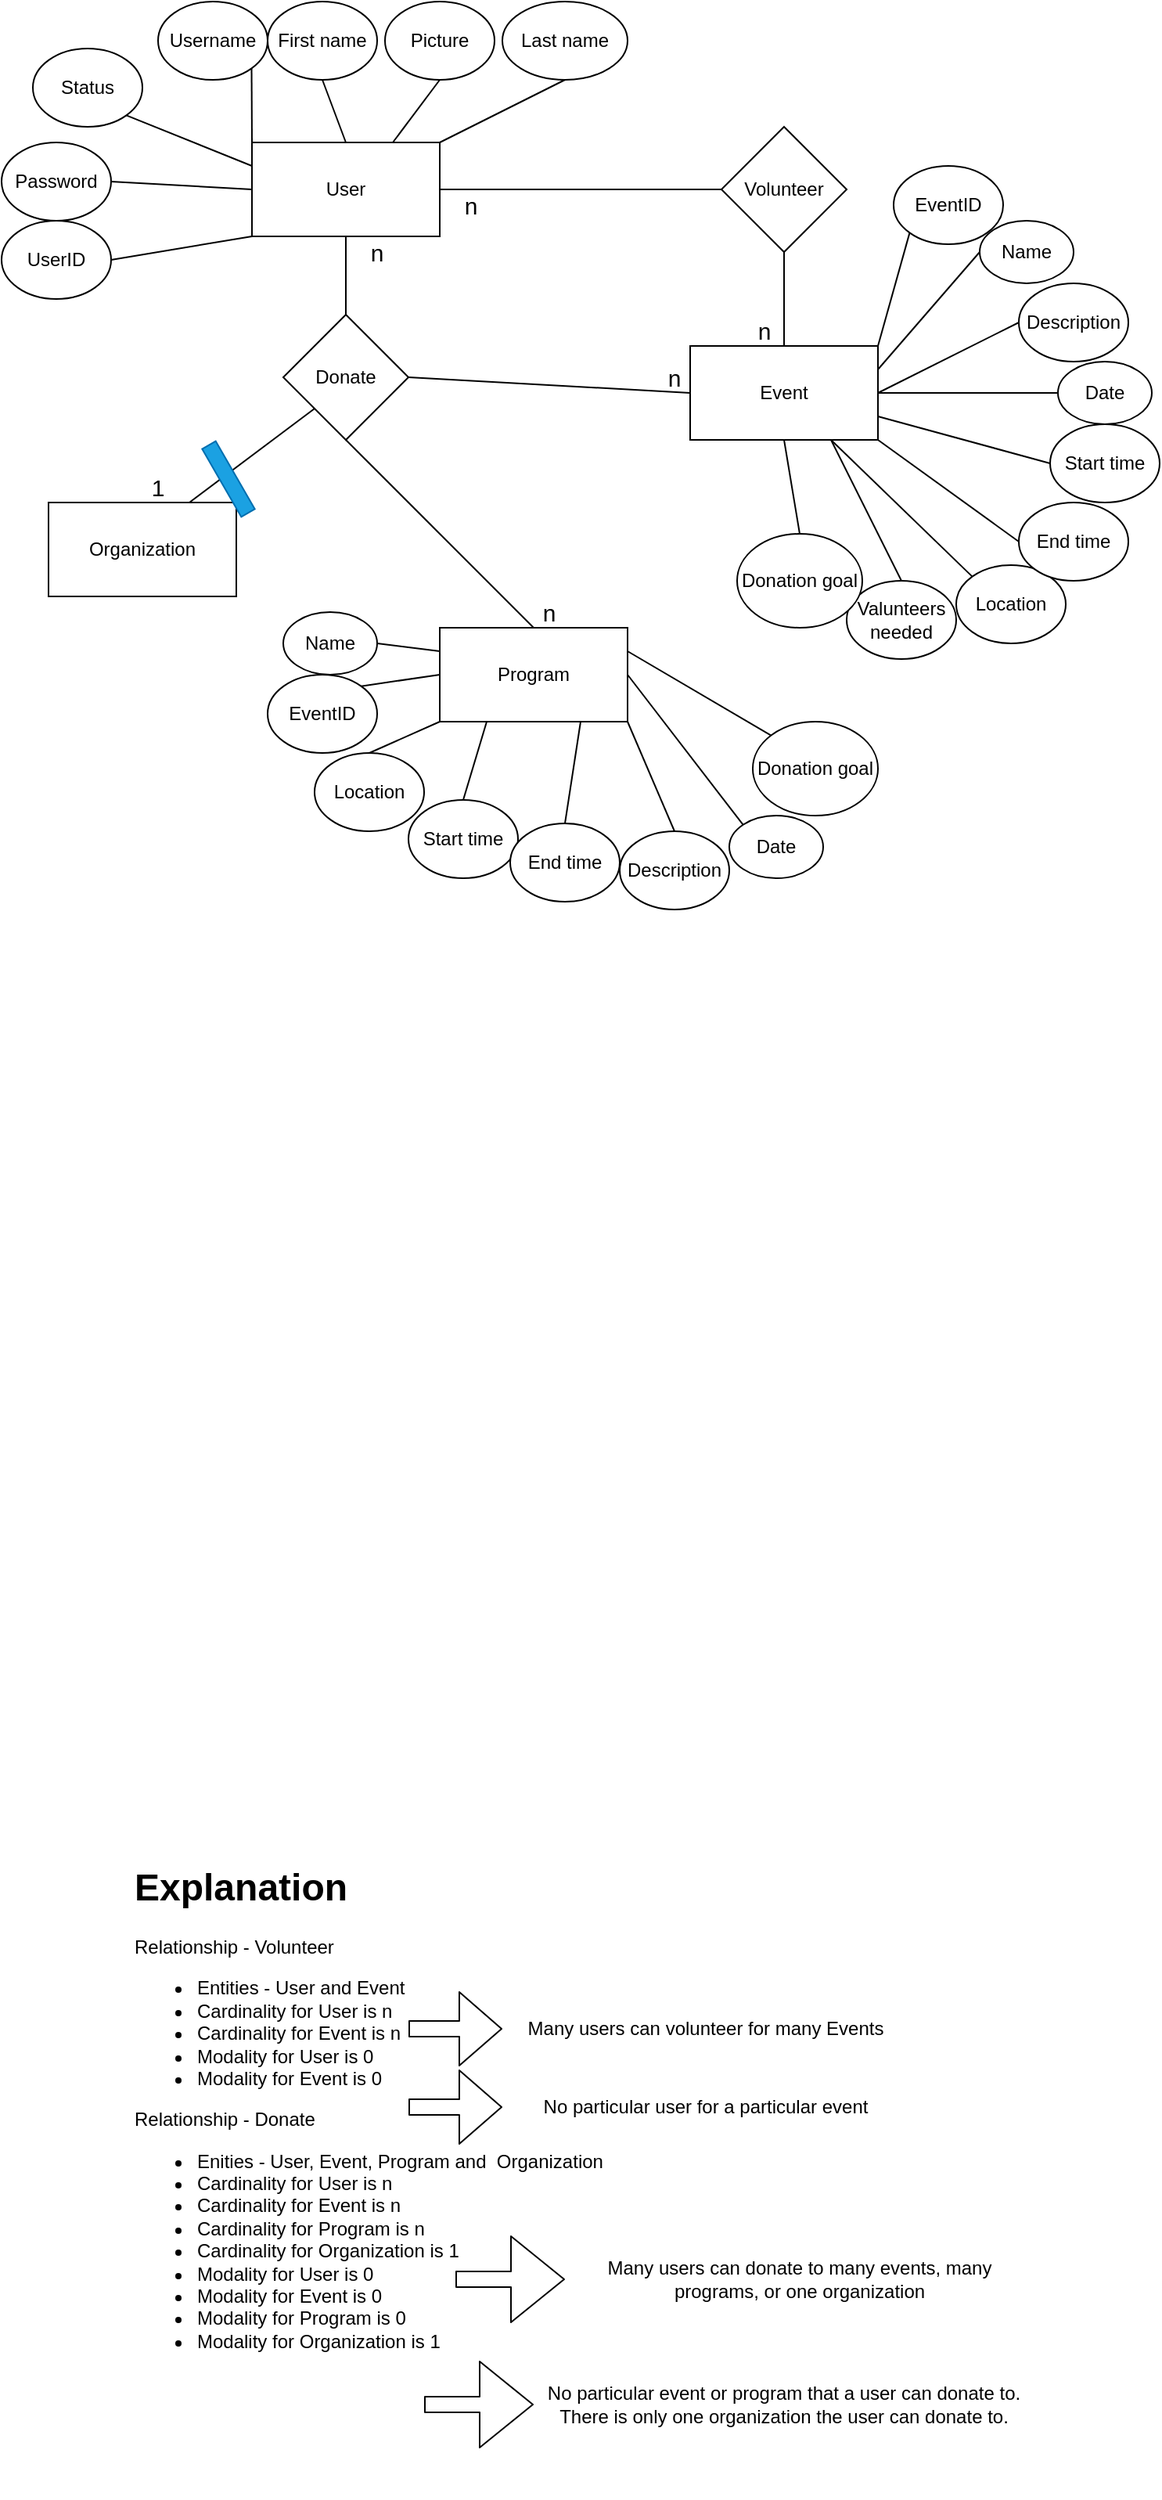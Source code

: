 <mxfile>
    <diagram name="Page-1" id="0783ab3e-0a74-02c8-0abd-f7b4e66b4bec">
        <mxGraphModel dx="1560" dy="1273" grid="1" gridSize="10" guides="1" tooltips="1" connect="1" arrows="0" fold="1" page="1" pageScale="1" pageWidth="850" pageHeight="1100" background="none" math="0" shadow="0">
            <root>
                <mxCell id="0"/>
                <mxCell id="1" parent="0"/>
                <mxCell id="2" value="User" style="rounded=0;whiteSpace=wrap;html=1;" parent="1" vertex="1">
                    <mxGeometry x="215" y="350" width="120" height="60" as="geometry"/>
                </mxCell>
                <mxCell id="3" value="First name" style="ellipse;whiteSpace=wrap;html=1;" parent="1" vertex="1">
                    <mxGeometry x="225" y="260" width="70" height="50" as="geometry"/>
                </mxCell>
                <mxCell id="4" value="Last name" style="ellipse;whiteSpace=wrap;html=1;" parent="1" vertex="1">
                    <mxGeometry x="375" y="260" width="80" height="50" as="geometry"/>
                </mxCell>
                <mxCell id="5" value="Password" style="ellipse;whiteSpace=wrap;html=1;" parent="1" vertex="1">
                    <mxGeometry x="55" y="350" width="70" height="50" as="geometry"/>
                </mxCell>
                <mxCell id="6" value="Username" style="ellipse;whiteSpace=wrap;html=1;" parent="1" vertex="1">
                    <mxGeometry x="155" y="260" width="70" height="50" as="geometry"/>
                </mxCell>
                <mxCell id="7" value="Picture" style="ellipse;whiteSpace=wrap;html=1;" parent="1" vertex="1">
                    <mxGeometry x="300" y="260" width="70" height="50" as="geometry"/>
                </mxCell>
                <mxCell id="8" value="UserID" style="ellipse;whiteSpace=wrap;html=1;" parent="1" vertex="1">
                    <mxGeometry x="55" y="400" width="70" height="50" as="geometry"/>
                </mxCell>
                <mxCell id="10" value="" style="endArrow=none;html=1;entryX=0.5;entryY=1;entryDx=0;entryDy=0;exitX=1;exitY=0;exitDx=0;exitDy=0;" parent="1" source="2" target="4" edge="1">
                    <mxGeometry width="50" height="50" relative="1" as="geometry">
                        <mxPoint x="405" y="380" as="sourcePoint"/>
                        <mxPoint x="420" y="310" as="targetPoint"/>
                    </mxGeometry>
                </mxCell>
                <mxCell id="13" value="" style="endArrow=none;html=1;entryX=0.5;entryY=1;entryDx=0;entryDy=0;exitX=0.75;exitY=0;exitDx=0;exitDy=0;" parent="1" source="2" target="7" edge="1">
                    <mxGeometry width="50" height="50" relative="1" as="geometry">
                        <mxPoint x="285" y="500" as="sourcePoint"/>
                        <mxPoint x="335" y="450" as="targetPoint"/>
                    </mxGeometry>
                </mxCell>
                <mxCell id="14" value="" style="endArrow=none;html=1;entryX=0.5;entryY=1;entryDx=0;entryDy=0;exitX=0.5;exitY=0;exitDx=0;exitDy=0;" parent="1" source="2" target="3" edge="1">
                    <mxGeometry width="50" height="50" relative="1" as="geometry">
                        <mxPoint x="455" y="670" as="sourcePoint"/>
                        <mxPoint x="505" y="620" as="targetPoint"/>
                    </mxGeometry>
                </mxCell>
                <mxCell id="15" value="" style="endArrow=none;html=1;entryX=1;entryY=1;entryDx=0;entryDy=0;exitX=0;exitY=0;exitDx=0;exitDy=0;" parent="1" source="2" target="6" edge="1">
                    <mxGeometry width="50" height="50" relative="1" as="geometry">
                        <mxPoint x="455" y="670" as="sourcePoint"/>
                        <mxPoint x="505" y="620" as="targetPoint"/>
                    </mxGeometry>
                </mxCell>
                <mxCell id="16" value="" style="endArrow=none;html=1;entryX=1;entryY=0.5;entryDx=0;entryDy=0;exitX=0;exitY=0.5;exitDx=0;exitDy=0;" parent="1" source="2" target="5" edge="1">
                    <mxGeometry width="50" height="50" relative="1" as="geometry">
                        <mxPoint x="455" y="670" as="sourcePoint"/>
                        <mxPoint x="505" y="620" as="targetPoint"/>
                    </mxGeometry>
                </mxCell>
                <mxCell id="17" value="" style="endArrow=none;html=1;exitX=1;exitY=0.5;exitDx=0;exitDy=0;entryX=0;entryY=1;entryDx=0;entryDy=0;" parent="1" source="8" target="2" edge="1">
                    <mxGeometry width="50" height="50" relative="1" as="geometry">
                        <mxPoint x="455" y="670" as="sourcePoint"/>
                        <mxPoint x="505" y="620" as="targetPoint"/>
                    </mxGeometry>
                </mxCell>
                <mxCell id="18" value="Volunteer" style="rhombus;whiteSpace=wrap;html=1;" parent="1" vertex="1">
                    <mxGeometry x="515" y="340" width="80" height="80" as="geometry"/>
                </mxCell>
                <mxCell id="19" value="" style="endArrow=none;html=1;exitX=1;exitY=0.5;exitDx=0;exitDy=0;entryX=0;entryY=0.5;entryDx=0;entryDy=0;" parent="1" source="2" target="18" edge="1">
                    <mxGeometry width="50" height="50" relative="1" as="geometry">
                        <mxPoint x="455" y="670" as="sourcePoint"/>
                        <mxPoint x="505" y="620" as="targetPoint"/>
                    </mxGeometry>
                </mxCell>
                <mxCell id="20" value="Event" style="rounded=0;whiteSpace=wrap;html=1;" parent="1" vertex="1">
                    <mxGeometry x="495" y="480" width="120" height="60" as="geometry"/>
                </mxCell>
                <mxCell id="21" value="" style="endArrow=none;html=1;entryX=0.5;entryY=1;entryDx=0;entryDy=0;exitX=0.5;exitY=0;exitDx=0;exitDy=0;startArrow=none;" parent="1" source="20" target="18" edge="1">
                    <mxGeometry width="50" height="50" relative="1" as="geometry">
                        <mxPoint x="455" y="670" as="sourcePoint"/>
                        <mxPoint x="505" y="620" as="targetPoint"/>
                    </mxGeometry>
                </mxCell>
                <mxCell id="22" value="Program" style="rounded=0;whiteSpace=wrap;html=1;" parent="1" vertex="1">
                    <mxGeometry x="335" y="660" width="120" height="60" as="geometry"/>
                </mxCell>
                <mxCell id="23" value="Donate" style="rhombus;whiteSpace=wrap;html=1;" parent="1" vertex="1">
                    <mxGeometry x="235" y="460" width="80" height="80" as="geometry"/>
                </mxCell>
                <mxCell id="24" value="" style="endArrow=none;html=1;entryX=0.5;entryY=1;entryDx=0;entryDy=0;exitX=0.5;exitY=0;exitDx=0;exitDy=0;" parent="1" source="23" target="2" edge="1">
                    <mxGeometry width="50" height="50" relative="1" as="geometry">
                        <mxPoint x="455" y="670" as="sourcePoint"/>
                        <mxPoint x="505" y="620" as="targetPoint"/>
                    </mxGeometry>
                </mxCell>
                <mxCell id="25" value="" style="endArrow=none;html=1;entryX=0.5;entryY=1;entryDx=0;entryDy=0;exitX=0.5;exitY=0;exitDx=0;exitDy=0;" parent="1" source="22" target="23" edge="1">
                    <mxGeometry width="50" height="50" relative="1" as="geometry">
                        <mxPoint x="235" y="730" as="sourcePoint"/>
                        <mxPoint x="285" y="680" as="targetPoint"/>
                    </mxGeometry>
                </mxCell>
                <mxCell id="26" value="" style="endArrow=none;html=1;exitX=1;exitY=0.5;exitDx=0;exitDy=0;entryX=0;entryY=0.5;entryDx=0;entryDy=0;" parent="1" source="23" target="20" edge="1">
                    <mxGeometry width="50" height="50" relative="1" as="geometry">
                        <mxPoint x="455" y="670" as="sourcePoint"/>
                        <mxPoint x="505" y="620" as="targetPoint"/>
                    </mxGeometry>
                </mxCell>
                <mxCell id="27" value="Status" style="ellipse;whiteSpace=wrap;html=1;" parent="1" vertex="1">
                    <mxGeometry x="75" y="290" width="70" height="50" as="geometry"/>
                </mxCell>
                <mxCell id="28" value="" style="endArrow=none;html=1;exitX=1;exitY=1;exitDx=0;exitDy=0;entryX=0;entryY=0.25;entryDx=0;entryDy=0;" parent="1" source="27" target="2" edge="1">
                    <mxGeometry width="50" height="50" relative="1" as="geometry">
                        <mxPoint x="455" y="670" as="sourcePoint"/>
                        <mxPoint x="505" y="620" as="targetPoint"/>
                    </mxGeometry>
                </mxCell>
                <mxCell id="29" value="Organization" style="rounded=0;whiteSpace=wrap;html=1;" parent="1" vertex="1">
                    <mxGeometry x="85" y="580" width="120" height="60" as="geometry"/>
                </mxCell>
                <mxCell id="30" value="" style="endArrow=none;html=1;entryX=0;entryY=1;entryDx=0;entryDy=0;exitX=0.75;exitY=0;exitDx=0;exitDy=0;" parent="1" source="29" target="23" edge="1">
                    <mxGeometry width="50" height="50" relative="1" as="geometry">
                        <mxPoint x="455" y="670" as="sourcePoint"/>
                        <mxPoint x="505" y="620" as="targetPoint"/>
                    </mxGeometry>
                </mxCell>
                <mxCell id="32" value="EventID" style="ellipse;whiteSpace=wrap;html=1;" parent="1" vertex="1">
                    <mxGeometry x="625" y="365" width="70" height="50" as="geometry"/>
                </mxCell>
                <mxCell id="33" value="Name" style="ellipse;whiteSpace=wrap;html=1;" parent="1" vertex="1">
                    <mxGeometry x="680" y="400" width="60" height="40" as="geometry"/>
                </mxCell>
                <mxCell id="34" value="Description" style="ellipse;whiteSpace=wrap;html=1;" parent="1" vertex="1">
                    <mxGeometry x="705" y="440" width="70" height="50" as="geometry"/>
                </mxCell>
                <mxCell id="35" value="Start time" style="ellipse;whiteSpace=wrap;html=1;" parent="1" vertex="1">
                    <mxGeometry x="725" y="530" width="70" height="50" as="geometry"/>
                </mxCell>
                <mxCell id="36" value="Valunteers needed" style="ellipse;whiteSpace=wrap;html=1;" parent="1" vertex="1">
                    <mxGeometry x="595" y="630" width="70" height="50" as="geometry"/>
                </mxCell>
                <mxCell id="37" value="Location" style="ellipse;whiteSpace=wrap;html=1;" parent="1" vertex="1">
                    <mxGeometry x="665" y="620" width="70" height="50" as="geometry"/>
                </mxCell>
                <mxCell id="38" value="End time" style="ellipse;whiteSpace=wrap;html=1;" parent="1" vertex="1">
                    <mxGeometry x="705" y="580" width="70" height="50" as="geometry"/>
                </mxCell>
                <mxCell id="39" value="Donation goal" style="ellipse;whiteSpace=wrap;html=1;" parent="1" vertex="1">
                    <mxGeometry x="525" y="600" width="80" height="60" as="geometry"/>
                </mxCell>
                <mxCell id="40" value="" style="endArrow=none;html=1;entryX=0.5;entryY=1;entryDx=0;entryDy=0;exitX=0.5;exitY=0;exitDx=0;exitDy=0;" parent="1" source="39" target="20" edge="1">
                    <mxGeometry width="50" height="50" relative="1" as="geometry">
                        <mxPoint x="535" y="610" as="sourcePoint"/>
                        <mxPoint x="585" y="560" as="targetPoint"/>
                    </mxGeometry>
                </mxCell>
                <mxCell id="41" value="" style="endArrow=none;html=1;entryX=0.5;entryY=0;entryDx=0;entryDy=0;exitX=0.75;exitY=1;exitDx=0;exitDy=0;" parent="1" source="20" target="36" edge="1">
                    <mxGeometry width="50" height="50" relative="1" as="geometry">
                        <mxPoint x="605" y="560" as="sourcePoint"/>
                        <mxPoint x="505" y="620" as="targetPoint"/>
                    </mxGeometry>
                </mxCell>
                <mxCell id="42" value="" style="endArrow=none;html=1;entryX=0;entryY=0;entryDx=0;entryDy=0;exitX=0.75;exitY=1;exitDx=0;exitDy=0;" parent="1" source="20" target="37" edge="1">
                    <mxGeometry width="50" height="50" relative="1" as="geometry">
                        <mxPoint x="605" y="560" as="sourcePoint"/>
                        <mxPoint x="505" y="620" as="targetPoint"/>
                    </mxGeometry>
                </mxCell>
                <mxCell id="43" value="" style="endArrow=none;html=1;entryX=0;entryY=0.5;entryDx=0;entryDy=0;exitX=1;exitY=1;exitDx=0;exitDy=0;" parent="1" source="20" target="38" edge="1">
                    <mxGeometry width="50" height="50" relative="1" as="geometry">
                        <mxPoint x="455" y="670" as="sourcePoint"/>
                        <mxPoint x="505" y="620" as="targetPoint"/>
                    </mxGeometry>
                </mxCell>
                <mxCell id="44" value="" style="endArrow=none;html=1;entryX=0;entryY=0.5;entryDx=0;entryDy=0;exitX=1;exitY=0.75;exitDx=0;exitDy=0;" parent="1" source="20" target="35" edge="1">
                    <mxGeometry width="50" height="50" relative="1" as="geometry">
                        <mxPoint x="455" y="670" as="sourcePoint"/>
                        <mxPoint x="505" y="620" as="targetPoint"/>
                    </mxGeometry>
                </mxCell>
                <mxCell id="45" value="" style="endArrow=none;html=1;entryX=0;entryY=0.5;entryDx=0;entryDy=0;exitX=1;exitY=0.5;exitDx=0;exitDy=0;" parent="1" source="20" target="34" edge="1">
                    <mxGeometry width="50" height="50" relative="1" as="geometry">
                        <mxPoint x="625" y="600" as="sourcePoint"/>
                        <mxPoint x="675" y="550" as="targetPoint"/>
                    </mxGeometry>
                </mxCell>
                <mxCell id="46" value="" style="endArrow=none;html=1;entryX=0;entryY=0.5;entryDx=0;entryDy=0;exitX=1;exitY=0.25;exitDx=0;exitDy=0;" parent="1" source="20" target="33" edge="1">
                    <mxGeometry width="50" height="50" relative="1" as="geometry">
                        <mxPoint x="455" y="670" as="sourcePoint"/>
                        <mxPoint x="505" y="620" as="targetPoint"/>
                    </mxGeometry>
                </mxCell>
                <mxCell id="47" value="" style="endArrow=none;html=1;entryX=0;entryY=1;entryDx=0;entryDy=0;exitX=1;exitY=0;exitDx=0;exitDy=0;" parent="1" source="20" target="32" edge="1">
                    <mxGeometry width="50" height="50" relative="1" as="geometry">
                        <mxPoint x="455" y="670" as="sourcePoint"/>
                        <mxPoint x="505" y="620" as="targetPoint"/>
                    </mxGeometry>
                </mxCell>
                <mxCell id="48" value="" style="endArrow=none;html=1;entryX=0;entryY=0;entryDx=0;entryDy=0;exitX=1;exitY=0.25;exitDx=0;exitDy=0;" parent="1" source="22" target="67" edge="1">
                    <mxGeometry width="50" height="50" relative="1" as="geometry">
                        <mxPoint x="455" y="670" as="sourcePoint"/>
                        <mxPoint x="505" y="620" as="targetPoint"/>
                    </mxGeometry>
                </mxCell>
                <mxCell id="49" value="Location" style="ellipse;whiteSpace=wrap;html=1;" parent="1" vertex="1">
                    <mxGeometry x="255" y="740" width="70" height="50" as="geometry"/>
                </mxCell>
                <mxCell id="50" value="Start time" style="ellipse;whiteSpace=wrap;html=1;" parent="1" vertex="1">
                    <mxGeometry x="315" y="770" width="70" height="50" as="geometry"/>
                </mxCell>
                <mxCell id="51" value="End time" style="ellipse;whiteSpace=wrap;html=1;" parent="1" vertex="1">
                    <mxGeometry x="380" y="785" width="70" height="50" as="geometry"/>
                </mxCell>
                <mxCell id="52" value="Description" style="ellipse;whiteSpace=wrap;html=1;" parent="1" vertex="1">
                    <mxGeometry x="450" y="790" width="70" height="50" as="geometry"/>
                </mxCell>
                <mxCell id="53" value="Name" style="ellipse;whiteSpace=wrap;html=1;" parent="1" vertex="1">
                    <mxGeometry x="235" y="650" width="60" height="40" as="geometry"/>
                </mxCell>
                <mxCell id="54" value="EventID" style="ellipse;whiteSpace=wrap;html=1;" parent="1" vertex="1">
                    <mxGeometry x="225" y="690" width="70" height="50" as="geometry"/>
                </mxCell>
                <mxCell id="55" value="" style="endArrow=none;html=1;entryX=0.5;entryY=0;entryDx=0;entryDy=0;exitX=1;exitY=1;exitDx=0;exitDy=0;" parent="1" source="22" target="52" edge="1">
                    <mxGeometry width="50" height="50" relative="1" as="geometry">
                        <mxPoint x="455" y="670" as="sourcePoint"/>
                        <mxPoint x="505" y="620" as="targetPoint"/>
                    </mxGeometry>
                </mxCell>
                <mxCell id="56" value="" style="endArrow=none;html=1;entryX=0.5;entryY=0;entryDx=0;entryDy=0;exitX=0.75;exitY=1;exitDx=0;exitDy=0;" parent="1" source="22" target="51" edge="1">
                    <mxGeometry width="50" height="50" relative="1" as="geometry">
                        <mxPoint x="455" y="670" as="sourcePoint"/>
                        <mxPoint x="505" y="620" as="targetPoint"/>
                    </mxGeometry>
                </mxCell>
                <mxCell id="57" value="" style="endArrow=none;html=1;exitX=0.5;exitY=0;exitDx=0;exitDy=0;entryX=0.25;entryY=1;entryDx=0;entryDy=0;" parent="1" source="50" target="22" edge="1">
                    <mxGeometry width="50" height="50" relative="1" as="geometry">
                        <mxPoint x="455" y="670" as="sourcePoint"/>
                        <mxPoint x="505" y="620" as="targetPoint"/>
                    </mxGeometry>
                </mxCell>
                <mxCell id="58" value="" style="endArrow=none;html=1;exitX=0.5;exitY=0;exitDx=0;exitDy=0;entryX=0;entryY=1;entryDx=0;entryDy=0;" parent="1" source="49" target="22" edge="1">
                    <mxGeometry width="50" height="50" relative="1" as="geometry">
                        <mxPoint x="455" y="670" as="sourcePoint"/>
                        <mxPoint x="505" y="620" as="targetPoint"/>
                    </mxGeometry>
                </mxCell>
                <mxCell id="59" value="" style="endArrow=none;html=1;exitX=1;exitY=0;exitDx=0;exitDy=0;entryX=0;entryY=0.5;entryDx=0;entryDy=0;" parent="1" source="54" target="22" edge="1">
                    <mxGeometry width="50" height="50" relative="1" as="geometry">
                        <mxPoint x="455" y="670" as="sourcePoint"/>
                        <mxPoint x="505" y="620" as="targetPoint"/>
                    </mxGeometry>
                </mxCell>
                <mxCell id="60" value="" style="endArrow=none;html=1;exitX=1;exitY=0.5;exitDx=0;exitDy=0;entryX=0;entryY=0.25;entryDx=0;entryDy=0;" parent="1" source="53" target="22" edge="1">
                    <mxGeometry width="50" height="50" relative="1" as="geometry">
                        <mxPoint x="455" y="670" as="sourcePoint"/>
                        <mxPoint x="505" y="620" as="targetPoint"/>
                    </mxGeometry>
                </mxCell>
                <mxCell id="61" value="Date" style="ellipse;whiteSpace=wrap;html=1;" parent="1" vertex="1">
                    <mxGeometry x="730" y="490" width="60" height="40" as="geometry"/>
                </mxCell>
                <mxCell id="63" value="Date" style="ellipse;whiteSpace=wrap;html=1;" parent="1" vertex="1">
                    <mxGeometry x="520" y="780" width="60" height="40" as="geometry"/>
                </mxCell>
                <mxCell id="64" value="" style="endArrow=none;html=1;entryX=0;entryY=0;entryDx=0;entryDy=0;exitX=1;exitY=0.5;exitDx=0;exitDy=0;" parent="1" source="22" target="63" edge="1">
                    <mxGeometry width="50" height="50" relative="1" as="geometry">
                        <mxPoint x="455" y="670" as="sourcePoint"/>
                        <mxPoint x="505" y="620" as="targetPoint"/>
                    </mxGeometry>
                </mxCell>
                <mxCell id="65" value="" style="endArrow=none;html=1;entryX=0;entryY=0.5;entryDx=0;entryDy=0;exitX=1;exitY=0.5;exitDx=0;exitDy=0;" parent="1" source="20" target="61" edge="1">
                    <mxGeometry width="50" height="50" relative="1" as="geometry">
                        <mxPoint x="455" y="670" as="sourcePoint"/>
                        <mxPoint x="505" y="620" as="targetPoint"/>
                    </mxGeometry>
                </mxCell>
                <mxCell id="67" value="Donation goal" style="ellipse;whiteSpace=wrap;html=1;" parent="1" vertex="1">
                    <mxGeometry x="535" y="720" width="80" height="60" as="geometry"/>
                </mxCell>
                <mxCell id="70" value="&lt;font style=&quot;font-size: 15px&quot;&gt;n&lt;/font&gt;" style="text;html=1;strokeColor=none;fillColor=none;align=center;verticalAlign=middle;whiteSpace=wrap;rounded=0;" parent="1" vertex="1">
                    <mxGeometry x="465" y="490" width="40" height="20" as="geometry"/>
                </mxCell>
                <mxCell id="66" value="&lt;font style=&quot;font-size: 15px&quot;&gt;n&lt;/font&gt;" style="text;html=1;strokeColor=none;fillColor=none;align=center;verticalAlign=middle;whiteSpace=wrap;rounded=0;rotation=0;" parent="1" vertex="1">
                    <mxGeometry x="525" y="460" width="35" height="20" as="geometry"/>
                </mxCell>
                <mxCell id="72" value="&lt;font style=&quot;font-size: 15px&quot;&gt;n&lt;/font&gt;" style="text;html=1;strokeColor=none;fillColor=none;align=center;verticalAlign=middle;whiteSpace=wrap;rounded=0;" parent="1" vertex="1">
                    <mxGeometry x="385" y="640" width="40" height="20" as="geometry"/>
                </mxCell>
                <mxCell id="73" value="&lt;font style=&quot;font-size: 15px&quot;&gt;n&lt;/font&gt;" style="text;html=1;strokeColor=none;fillColor=none;align=center;verticalAlign=middle;whiteSpace=wrap;rounded=0;" parent="1" vertex="1">
                    <mxGeometry x="275" y="410" width="40" height="20" as="geometry"/>
                </mxCell>
                <mxCell id="74" value="&lt;font style=&quot;font-size: 15px&quot;&gt;n&lt;/font&gt;" style="text;html=1;strokeColor=none;fillColor=none;align=center;verticalAlign=middle;whiteSpace=wrap;rounded=0;" parent="1" vertex="1">
                    <mxGeometry x="335" y="380" width="40" height="20" as="geometry"/>
                </mxCell>
                <mxCell id="75" value="&lt;span style=&quot;font-size: 15px&quot;&gt;1&lt;/span&gt;" style="text;html=1;strokeColor=none;fillColor=none;align=center;verticalAlign=middle;whiteSpace=wrap;rounded=0;" parent="1" vertex="1">
                    <mxGeometry x="135" y="560" width="40" height="20" as="geometry"/>
                </mxCell>
                <mxCell id="77" value="&lt;h1&gt;Explanation&lt;/h1&gt;&lt;p&gt;&lt;span&gt;Relationship - Volunteer&lt;/span&gt;&lt;br&gt;&lt;/p&gt;&lt;p&gt;&lt;/p&gt;&lt;ul&gt;&lt;li&gt;&lt;span&gt;Entities - User and Event&lt;/span&gt;&lt;/li&gt;&lt;li&gt;&lt;span&gt;Cardinality for User is n&lt;/span&gt;&lt;/li&gt;&lt;li&gt;Cardinality for Event is n&lt;/li&gt;&lt;li&gt;Modality for User is 0&lt;/li&gt;&lt;li&gt;Modality for Event is 0&lt;/li&gt;&lt;/ul&gt;&lt;div&gt;Relationship - Donate&lt;/div&gt;&lt;div&gt;&lt;ul&gt;&lt;li&gt;Enities - User, Event, Program and&amp;nbsp; Organization&lt;/li&gt;&lt;li&gt;Cardinality for User is n&lt;/li&gt;&lt;li&gt;Cardinality for Event is n&lt;/li&gt;&lt;li&gt;Cardinality for Program is n&lt;/li&gt;&lt;li&gt;Cardinality for Organization is 1&lt;/li&gt;&lt;li&gt;Modality for User is 0&lt;/li&gt;&lt;li&gt;Modality for Event is 0&lt;/li&gt;&lt;li&gt;Modality for Program is 0&lt;/li&gt;&lt;li&gt;Modality for Organization is 1&lt;/li&gt;&lt;/ul&gt;&lt;/div&gt;&lt;p&gt;&lt;/p&gt;" style="text;html=1;strokeColor=none;fillColor=none;spacing=5;spacingTop=-20;whiteSpace=wrap;overflow=hidden;rounded=0;" parent="1" vertex="1">
                    <mxGeometry x="135" y="1445" width="320" height="410" as="geometry"/>
                </mxCell>
                <mxCell id="78" value="" style="shape=flexArrow;endArrow=classic;html=1;endWidth=36;endSize=8.67;" parent="1" edge="1">
                    <mxGeometry width="50" height="50" relative="1" as="geometry">
                        <mxPoint x="315" y="1555" as="sourcePoint"/>
                        <mxPoint x="375" y="1555" as="targetPoint"/>
                    </mxGeometry>
                </mxCell>
                <mxCell id="79" value="" style="shape=flexArrow;endArrow=classic;html=1;endWidth=36;endSize=8.67;" parent="1" edge="1">
                    <mxGeometry width="50" height="50" relative="1" as="geometry">
                        <mxPoint x="315" y="1605" as="sourcePoint"/>
                        <mxPoint x="375" y="1605" as="targetPoint"/>
                    </mxGeometry>
                </mxCell>
                <mxCell id="81" value="Many users can volunteer for many Events" style="text;html=1;strokeColor=none;fillColor=none;align=center;verticalAlign=middle;whiteSpace=wrap;rounded=0;" parent="1" vertex="1">
                    <mxGeometry x="375" y="1535" width="260" height="40" as="geometry"/>
                </mxCell>
                <mxCell id="83" value="No particular user for a particular event" style="text;html=1;strokeColor=none;fillColor=none;align=center;verticalAlign=middle;whiteSpace=wrap;rounded=0;" parent="1" vertex="1">
                    <mxGeometry x="375" y="1585" width="260" height="40" as="geometry"/>
                </mxCell>
                <mxCell id="84" value="" style="shape=flexArrow;endArrow=classic;html=1;endWidth=44;endSize=11;" parent="1" edge="1">
                    <mxGeometry width="50" height="50" relative="1" as="geometry">
                        <mxPoint x="345" y="1715" as="sourcePoint"/>
                        <mxPoint x="415" y="1715" as="targetPoint"/>
                    </mxGeometry>
                </mxCell>
                <mxCell id="85" value="" style="shape=flexArrow;endArrow=classic;html=1;endWidth=44;endSize=11;" parent="1" edge="1">
                    <mxGeometry width="50" height="50" relative="1" as="geometry">
                        <mxPoint x="325" y="1795" as="sourcePoint"/>
                        <mxPoint x="395" y="1795" as="targetPoint"/>
                    </mxGeometry>
                </mxCell>
                <mxCell id="86" value="Many users can donate to many events, many programs, or one organization" style="text;html=1;strokeColor=none;fillColor=none;align=center;verticalAlign=middle;whiteSpace=wrap;rounded=0;" parent="1" vertex="1">
                    <mxGeometry x="415" y="1695" width="300" height="40" as="geometry"/>
                </mxCell>
                <mxCell id="88" value="" style="rounded=0;whiteSpace=wrap;html=1;fillColor=#1ba1e2;strokeColor=#006EAF;fontColor=#ffffff;rotation=60;" parent="1" vertex="1">
                    <mxGeometry x="175" y="560" width="50" height="10" as="geometry"/>
                </mxCell>
                <mxCell id="90" value="No particular event or program that a user can donate to. There is only one organization the user can donate to." style="text;html=1;strokeColor=none;fillColor=none;align=center;verticalAlign=middle;whiteSpace=wrap;rounded=0;" parent="1" vertex="1">
                    <mxGeometry x="395" y="1775" width="320" height="40" as="geometry"/>
                </mxCell>
            </root>
        </mxGraphModel>
    </diagram>
</mxfile>